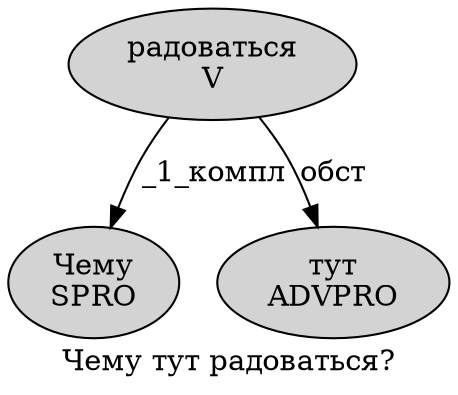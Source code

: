 digraph SENTENCE_3431 {
	graph [label="Чему тут радоваться?"]
	node [style=filled]
		0 [label="Чему
SPRO" color="" fillcolor=lightgray penwidth=1 shape=ellipse]
		1 [label="тут
ADVPRO" color="" fillcolor=lightgray penwidth=1 shape=ellipse]
		2 [label="радоваться
V" color="" fillcolor=lightgray penwidth=1 shape=ellipse]
			2 -> 0 [label="_1_компл"]
			2 -> 1 [label="обст"]
}